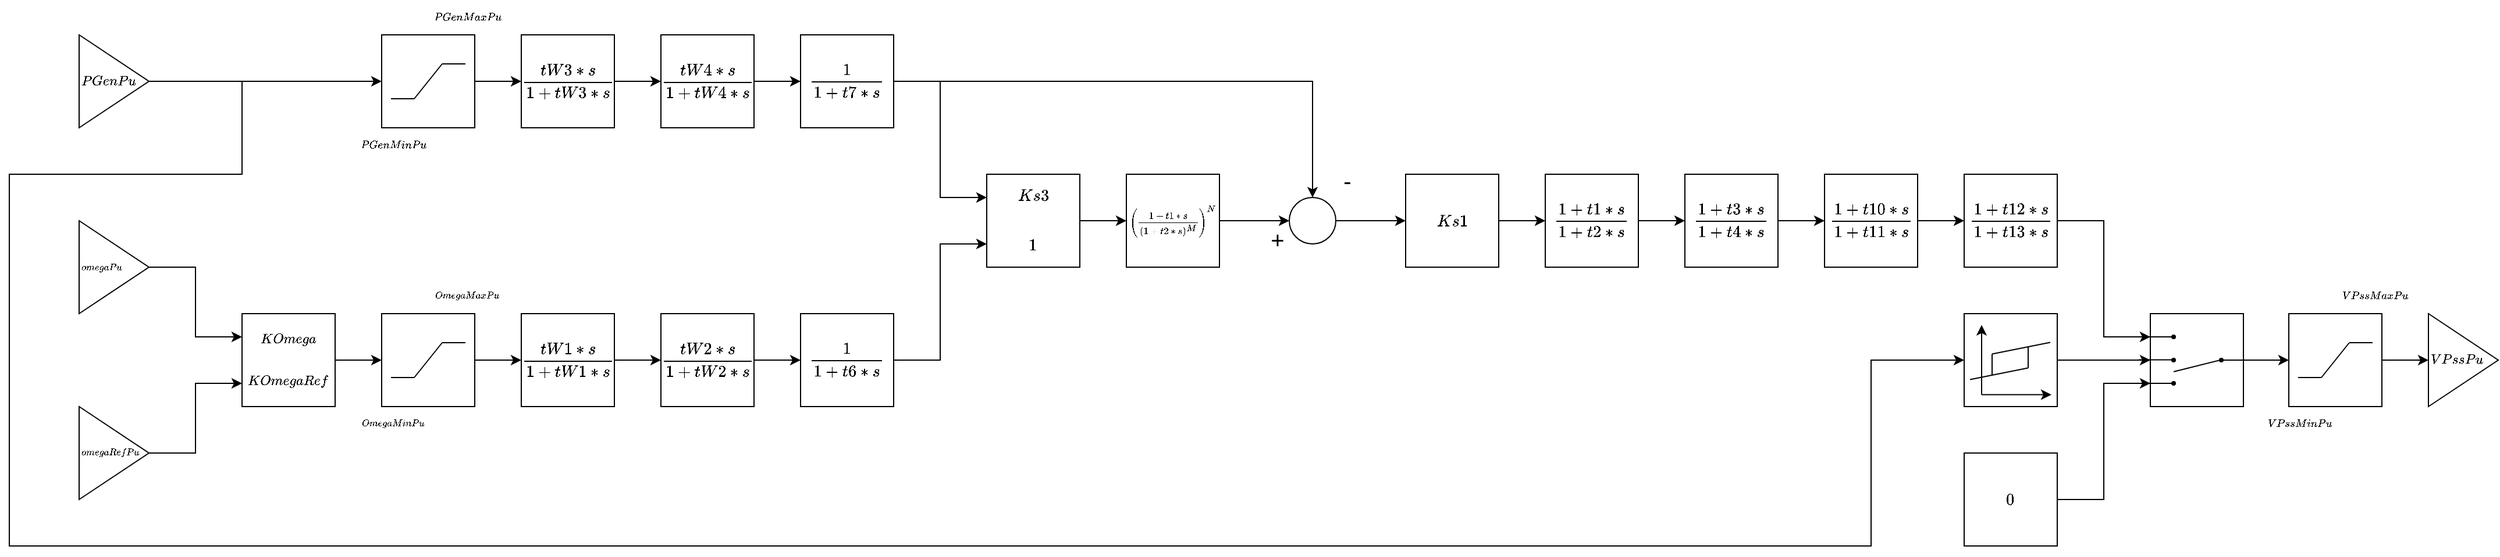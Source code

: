 <mxfile version="24.1.0" type="device">
  <diagram name="Page-1" id="-cMVqA2Gkwa5aGeDibPs">
    <mxGraphModel dx="1775" dy="843" grid="1" gridSize="10" guides="1" tooltips="1" connect="1" arrows="1" fold="1" page="0" pageScale="1" pageWidth="413" pageHeight="291" math="1" shadow="0">
      <root>
        <mxCell id="0" />
        <mxCell id="1" parent="0" />
        <mxCell id="GCO7xrDp6TmdYOZJOnFd-2" value="&lt;font style=&quot;font-size: 10px;&quot;&gt;$$PGenPu$$&lt;/font&gt;" style="triangle;whiteSpace=wrap;html=1;align=left;" parent="1" vertex="1">
          <mxGeometry x="-140" y="40" width="60" height="80" as="geometry" />
        </mxCell>
        <mxCell id="GCO7xrDp6TmdYOZJOnFd-12" value="&lt;font style=&quot;font-size: 7px;&quot;&gt;$$\left(\frac{1+t1*s}{(1+t2*s)^M}\right)^N$$&lt;/font&gt;" style="whiteSpace=wrap;html=1;aspect=fixed;" parent="1" vertex="1">
          <mxGeometry x="760" y="160" width="80" height="80" as="geometry" />
        </mxCell>
        <mxCell id="KOxhOBrrnecnhVOKgOav-19" value="" style="edgeStyle=orthogonalEdgeStyle;rounded=0;orthogonalLoop=1;jettySize=auto;html=1;" edge="1" parent="1" source="GCO7xrDp6TmdYOZJOnFd-119" target="5vP0ZJHYgd1w3xuM4kYP-17">
          <mxGeometry relative="1" as="geometry" />
        </mxCell>
        <mxCell id="GCO7xrDp6TmdYOZJOnFd-119" value="$$\frac{tW3*s}{1+tW3*s}$$" style="whiteSpace=wrap;html=1;aspect=fixed;" parent="1" vertex="1">
          <mxGeometry x="240" y="40" width="80" height="80" as="geometry" />
        </mxCell>
        <mxCell id="GCO7xrDp6TmdYOZJOnFd-126" value="$$\frac{1}{1+t6*s}$$" style="rounded=0;whiteSpace=wrap;html=1;" parent="1" vertex="1">
          <mxGeometry x="480" y="280" width="80" height="80" as="geometry" />
        </mxCell>
        <mxCell id="KOxhOBrrnecnhVOKgOav-29" value="" style="edgeStyle=orthogonalEdgeStyle;rounded=0;orthogonalLoop=1;jettySize=auto;html=1;" edge="1" parent="1" source="pcb0Rrb9AqgbB0oOaPCg-3" target="E1HJxTZ1KoTLzzK9DHDM-2">
          <mxGeometry relative="1" as="geometry" />
        </mxCell>
        <mxCell id="pcb0Rrb9AqgbB0oOaPCg-3" value="$$\frac{1+t1*s}{1+t2*s}$$" style="whiteSpace=wrap;html=1;aspect=fixed;" parent="1" vertex="1">
          <mxGeometry x="1120" y="160" width="80" height="80" as="geometry" />
        </mxCell>
        <mxCell id="KOxhOBrrnecnhVOKgOav-28" value="" style="edgeStyle=orthogonalEdgeStyle;rounded=0;orthogonalLoop=1;jettySize=auto;html=1;" edge="1" parent="1" source="pcb0Rrb9AqgbB0oOaPCg-9" target="pcb0Rrb9AqgbB0oOaPCg-3">
          <mxGeometry relative="1" as="geometry" />
        </mxCell>
        <mxCell id="pcb0Rrb9AqgbB0oOaPCg-9" value="$$Ks1$$" style="rounded=0;whiteSpace=wrap;html=1;" parent="1" vertex="1">
          <mxGeometry x="1000" y="160" width="80" height="80" as="geometry" />
        </mxCell>
        <mxCell id="pcb0Rrb9AqgbB0oOaPCg-23" value="&lt;font style=&quot;font-size: 10px;&quot;&gt;$$VPssPu$$&lt;/font&gt;" style="triangle;whiteSpace=wrap;html=1;align=left;" parent="1" vertex="1">
          <mxGeometry x="1879" y="280" width="60" height="80" as="geometry" />
        </mxCell>
        <mxCell id="KOxhOBrrnecnhVOKgOav-30" value="" style="edgeStyle=orthogonalEdgeStyle;rounded=0;orthogonalLoop=1;jettySize=auto;html=1;" edge="1" parent="1" source="E1HJxTZ1KoTLzzK9DHDM-2" target="5vP0ZJHYgd1w3xuM4kYP-27">
          <mxGeometry relative="1" as="geometry" />
        </mxCell>
        <mxCell id="E1HJxTZ1KoTLzzK9DHDM-2" value="$$\frac{1+t3*s}{1+t4*s}$$" style="whiteSpace=wrap;html=1;aspect=fixed;" parent="1" vertex="1">
          <mxGeometry x="1240" y="160" width="80" height="80" as="geometry" />
        </mxCell>
        <mxCell id="E1HJxTZ1KoTLzzK9DHDM-9" value="" style="edgeStyle=orthogonalEdgeStyle;rounded=0;orthogonalLoop=1;jettySize=auto;html=1;" parent="1" source="E1HJxTZ1KoTLzzK9DHDM-3" target="pcb0Rrb9AqgbB0oOaPCg-23" edge="1">
          <mxGeometry relative="1" as="geometry" />
        </mxCell>
        <mxCell id="E1HJxTZ1KoTLzzK9DHDM-3" value="" style="whiteSpace=wrap;html=1;aspect=fixed;" parent="1" vertex="1">
          <mxGeometry x="1759" y="280" width="80" height="80" as="geometry" />
        </mxCell>
        <mxCell id="E1HJxTZ1KoTLzzK9DHDM-4" value="" style="endArrow=none;html=1;" parent="1" edge="1">
          <mxGeometry width="50" height="50" relative="1" as="geometry">
            <mxPoint x="1787" y="335" as="sourcePoint" />
            <mxPoint x="1811" y="305" as="targetPoint" />
          </mxGeometry>
        </mxCell>
        <mxCell id="E1HJxTZ1KoTLzzK9DHDM-5" value="" style="endArrow=none;html=1;" parent="1" edge="1">
          <mxGeometry width="50" height="50" relative="1" as="geometry">
            <mxPoint x="1811" y="305" as="sourcePoint" />
            <mxPoint x="1831" y="305" as="targetPoint" />
          </mxGeometry>
        </mxCell>
        <mxCell id="E1HJxTZ1KoTLzzK9DHDM-6" value="&lt;font style=&quot;font-size: 8px;&quot;&gt;$$VPssMaxPu$$&lt;/font&gt;" style="text;html=1;strokeColor=none;fillColor=none;align=center;verticalAlign=middle;whiteSpace=wrap;rounded=0;fontSize=15;" parent="1" vertex="1">
          <mxGeometry x="1803" y="250" width="60" height="30" as="geometry" />
        </mxCell>
        <mxCell id="E1HJxTZ1KoTLzzK9DHDM-7" value="" style="endArrow=none;html=1;" parent="1" edge="1">
          <mxGeometry width="50" height="50" relative="1" as="geometry">
            <mxPoint x="1787" y="335" as="sourcePoint" />
            <mxPoint x="1767" y="335" as="targetPoint" />
          </mxGeometry>
        </mxCell>
        <mxCell id="E1HJxTZ1KoTLzzK9DHDM-8" value="&lt;font style=&quot;font-size: 8px;&quot;&gt;$$VPssMinPu$$&lt;/font&gt;" style="text;html=1;strokeColor=none;fillColor=none;align=center;verticalAlign=middle;whiteSpace=wrap;rounded=0;fontSize=15;" parent="1" vertex="1">
          <mxGeometry x="1739" y="360" width="60" height="30" as="geometry" />
        </mxCell>
        <mxCell id="5vP0ZJHYgd1w3xuM4kYP-1" value="&lt;font style=&quot;font-size: 7px;&quot;&gt;$$omegaPu$$&lt;/font&gt;" style="triangle;whiteSpace=wrap;html=1;align=left;" parent="1" vertex="1">
          <mxGeometry x="-140" y="200" width="60" height="80" as="geometry" />
        </mxCell>
        <mxCell id="5vP0ZJHYgd1w3xuM4kYP-2" value="&lt;font style=&quot;font-size: 7px;&quot;&gt;$$omegaRefPu$$&lt;/font&gt;" style="triangle;whiteSpace=wrap;html=1;align=left;" parent="1" vertex="1">
          <mxGeometry x="-140" y="360" width="60" height="80" as="geometry" />
        </mxCell>
        <mxCell id="KOxhOBrrnecnhVOKgOav-14" value="" style="edgeStyle=orthogonalEdgeStyle;rounded=0;orthogonalLoop=1;jettySize=auto;html=1;" edge="1" parent="1" source="5vP0ZJHYgd1w3xuM4kYP-3" target="5vP0ZJHYgd1w3xuM4kYP-11">
          <mxGeometry relative="1" as="geometry" />
        </mxCell>
        <mxCell id="5vP0ZJHYgd1w3xuM4kYP-3" value="&lt;table style=&quot;font-size: 10px;&quot;&gt;&lt;tbody&gt;&lt;tr&gt;&lt;td&gt;&lt;font style=&quot;font-size: 10px;&quot;&gt;$$KOmega$$&lt;/font&gt;&lt;/td&gt;&lt;/tr&gt;&lt;tr&gt;&lt;td&gt;&lt;font style=&quot;font-size: 10px;&quot;&gt;$$KOmegaRef$$&lt;/font&gt;&lt;/td&gt;&lt;/tr&gt;&lt;/tbody&gt;&lt;/table&gt;" style="whiteSpace=wrap;html=1;aspect=fixed;" parent="1" vertex="1">
          <mxGeometry y="280" width="80" height="80" as="geometry" />
        </mxCell>
        <mxCell id="KOxhOBrrnecnhVOKgOav-18" value="" style="edgeStyle=orthogonalEdgeStyle;rounded=0;orthogonalLoop=1;jettySize=auto;html=1;" edge="1" parent="1" source="5vP0ZJHYgd1w3xuM4kYP-5" target="GCO7xrDp6TmdYOZJOnFd-119">
          <mxGeometry relative="1" as="geometry" />
        </mxCell>
        <mxCell id="5vP0ZJHYgd1w3xuM4kYP-5" value="" style="whiteSpace=wrap;html=1;aspect=fixed;" parent="1" vertex="1">
          <mxGeometry x="120" y="40" width="80" height="80" as="geometry" />
        </mxCell>
        <mxCell id="5vP0ZJHYgd1w3xuM4kYP-6" value="" style="endArrow=none;html=1;" parent="1" edge="1">
          <mxGeometry width="50" height="50" relative="1" as="geometry">
            <mxPoint x="148" y="95" as="sourcePoint" />
            <mxPoint x="172" y="65" as="targetPoint" />
          </mxGeometry>
        </mxCell>
        <mxCell id="5vP0ZJHYgd1w3xuM4kYP-7" value="" style="endArrow=none;html=1;" parent="1" edge="1">
          <mxGeometry width="50" height="50" relative="1" as="geometry">
            <mxPoint x="172" y="65" as="sourcePoint" />
            <mxPoint x="192" y="65" as="targetPoint" />
          </mxGeometry>
        </mxCell>
        <mxCell id="5vP0ZJHYgd1w3xuM4kYP-8" value="&lt;font style=&quot;font-size: 8px;&quot;&gt;$$PGenMaxPu$$&lt;/font&gt;" style="text;html=1;strokeColor=none;fillColor=none;align=center;verticalAlign=middle;whiteSpace=wrap;rounded=0;fontSize=15;" parent="1" vertex="1">
          <mxGeometry x="164" y="10" width="60" height="30" as="geometry" />
        </mxCell>
        <mxCell id="5vP0ZJHYgd1w3xuM4kYP-9" value="" style="endArrow=none;html=1;" parent="1" edge="1">
          <mxGeometry width="50" height="50" relative="1" as="geometry">
            <mxPoint x="148" y="95" as="sourcePoint" />
            <mxPoint x="128" y="95" as="targetPoint" />
          </mxGeometry>
        </mxCell>
        <mxCell id="5vP0ZJHYgd1w3xuM4kYP-10" value="&lt;font style=&quot;font-size: 8px;&quot;&gt;$$PGenMinPu$$&lt;/font&gt;" style="text;html=1;strokeColor=none;fillColor=none;align=center;verticalAlign=middle;whiteSpace=wrap;rounded=0;fontSize=15;" parent="1" vertex="1">
          <mxGeometry x="100" y="120" width="60" height="30" as="geometry" />
        </mxCell>
        <mxCell id="KOxhOBrrnecnhVOKgOav-15" value="" style="edgeStyle=orthogonalEdgeStyle;rounded=0;orthogonalLoop=1;jettySize=auto;html=1;" edge="1" parent="1" source="5vP0ZJHYgd1w3xuM4kYP-11" target="5vP0ZJHYgd1w3xuM4kYP-21">
          <mxGeometry relative="1" as="geometry" />
        </mxCell>
        <mxCell id="5vP0ZJHYgd1w3xuM4kYP-11" value="" style="whiteSpace=wrap;html=1;aspect=fixed;" parent="1" vertex="1">
          <mxGeometry x="120" y="280" width="80" height="80" as="geometry" />
        </mxCell>
        <mxCell id="5vP0ZJHYgd1w3xuM4kYP-12" value="" style="endArrow=none;html=1;" parent="1" edge="1">
          <mxGeometry width="50" height="50" relative="1" as="geometry">
            <mxPoint x="148" y="335" as="sourcePoint" />
            <mxPoint x="172" y="305" as="targetPoint" />
          </mxGeometry>
        </mxCell>
        <mxCell id="5vP0ZJHYgd1w3xuM4kYP-13" value="" style="endArrow=none;html=1;" parent="1" edge="1">
          <mxGeometry width="50" height="50" relative="1" as="geometry">
            <mxPoint x="172" y="305" as="sourcePoint" />
            <mxPoint x="192" y="305" as="targetPoint" />
          </mxGeometry>
        </mxCell>
        <mxCell id="5vP0ZJHYgd1w3xuM4kYP-14" value="&lt;font style=&quot;font-size: 7px;&quot;&gt;$$OmegaMaxPu$$&lt;/font&gt;" style="text;html=1;strokeColor=none;fillColor=none;align=center;verticalAlign=middle;whiteSpace=wrap;rounded=0;fontSize=15;" parent="1" vertex="1">
          <mxGeometry x="164" y="250" width="60" height="30" as="geometry" />
        </mxCell>
        <mxCell id="5vP0ZJHYgd1w3xuM4kYP-15" value="" style="endArrow=none;html=1;" parent="1" edge="1">
          <mxGeometry width="50" height="50" relative="1" as="geometry">
            <mxPoint x="148" y="335" as="sourcePoint" />
            <mxPoint x="128" y="335" as="targetPoint" />
          </mxGeometry>
        </mxCell>
        <mxCell id="5vP0ZJHYgd1w3xuM4kYP-16" value="&lt;font style=&quot;font-size: 7px;&quot;&gt;$$OmegaMinPu$$&lt;/font&gt;" style="text;html=1;strokeColor=none;fillColor=none;align=center;verticalAlign=middle;whiteSpace=wrap;rounded=0;fontSize=15;" parent="1" vertex="1">
          <mxGeometry x="100" y="360" width="60" height="30" as="geometry" />
        </mxCell>
        <mxCell id="KOxhOBrrnecnhVOKgOav-20" value="" style="edgeStyle=orthogonalEdgeStyle;rounded=0;orthogonalLoop=1;jettySize=auto;html=1;" edge="1" parent="1" source="5vP0ZJHYgd1w3xuM4kYP-17" target="5vP0ZJHYgd1w3xuM4kYP-19">
          <mxGeometry relative="1" as="geometry" />
        </mxCell>
        <mxCell id="5vP0ZJHYgd1w3xuM4kYP-17" value="$$\frac{tW4*s}{1+tW4*s}$$" style="whiteSpace=wrap;html=1;aspect=fixed;" parent="1" vertex="1">
          <mxGeometry x="360" y="40" width="80" height="80" as="geometry" />
        </mxCell>
        <mxCell id="5vP0ZJHYgd1w3xuM4kYP-19" value="$$\frac{1}{1+t7*s}$$" style="rounded=0;whiteSpace=wrap;html=1;" parent="1" vertex="1">
          <mxGeometry x="480" y="40" width="80" height="80" as="geometry" />
        </mxCell>
        <mxCell id="KOxhOBrrnecnhVOKgOav-16" value="" style="edgeStyle=orthogonalEdgeStyle;rounded=0;orthogonalLoop=1;jettySize=auto;html=1;" edge="1" parent="1" source="5vP0ZJHYgd1w3xuM4kYP-21" target="5vP0ZJHYgd1w3xuM4kYP-22">
          <mxGeometry relative="1" as="geometry" />
        </mxCell>
        <mxCell id="5vP0ZJHYgd1w3xuM4kYP-21" value="$$\frac{tW1*s}{1+tW1*s}$$" style="whiteSpace=wrap;html=1;aspect=fixed;" parent="1" vertex="1">
          <mxGeometry x="240" y="280" width="80" height="80" as="geometry" />
        </mxCell>
        <mxCell id="KOxhOBrrnecnhVOKgOav-17" value="" style="edgeStyle=orthogonalEdgeStyle;rounded=0;orthogonalLoop=1;jettySize=auto;html=1;" edge="1" parent="1" source="5vP0ZJHYgd1w3xuM4kYP-22" target="GCO7xrDp6TmdYOZJOnFd-126">
          <mxGeometry relative="1" as="geometry" />
        </mxCell>
        <mxCell id="5vP0ZJHYgd1w3xuM4kYP-22" value="$$\frac{tW2*s}{1+tW2*s}$$" style="whiteSpace=wrap;html=1;aspect=fixed;" parent="1" vertex="1">
          <mxGeometry x="360" y="280" width="80" height="80" as="geometry" />
        </mxCell>
        <mxCell id="KOxhOBrrnecnhVOKgOav-24" value="" style="edgeStyle=orthogonalEdgeStyle;rounded=0;orthogonalLoop=1;jettySize=auto;html=1;" edge="1" parent="1" source="5vP0ZJHYgd1w3xuM4kYP-23" target="GCO7xrDp6TmdYOZJOnFd-12">
          <mxGeometry relative="1" as="geometry" />
        </mxCell>
        <mxCell id="5vP0ZJHYgd1w3xuM4kYP-23" value="&lt;table&gt;&lt;tbody&gt;&lt;tr&gt;&lt;td&gt;$$Ks3$$&lt;/td&gt;&lt;/tr&gt;&lt;tr&gt;&lt;td&gt;$$1$$&lt;/td&gt;&lt;/tr&gt;&lt;/tbody&gt;&lt;/table&gt;" style="whiteSpace=wrap;html=1;aspect=fixed;" parent="1" vertex="1">
          <mxGeometry x="640" y="160" width="80" height="80" as="geometry" />
        </mxCell>
        <mxCell id="KOxhOBrrnecnhVOKgOav-26" value="" style="edgeStyle=orthogonalEdgeStyle;rounded=0;orthogonalLoop=1;jettySize=auto;html=1;" edge="1" parent="1" source="5vP0ZJHYgd1w3xuM4kYP-24" target="pcb0Rrb9AqgbB0oOaPCg-9">
          <mxGeometry relative="1" as="geometry" />
        </mxCell>
        <mxCell id="5vP0ZJHYgd1w3xuM4kYP-24" value="" style="ellipse;whiteSpace=wrap;html=1;aspect=fixed;" parent="1" vertex="1">
          <mxGeometry x="900" y="180" width="40" height="40" as="geometry" />
        </mxCell>
        <mxCell id="5vP0ZJHYgd1w3xuM4kYP-25" value="+" style="text;html=1;strokeColor=none;fillColor=none;align=center;verticalAlign=middle;whiteSpace=wrap;rounded=0;fontSize=20;" parent="1" vertex="1">
          <mxGeometry x="860" y="200" width="60" height="31" as="geometry" />
        </mxCell>
        <mxCell id="5vP0ZJHYgd1w3xuM4kYP-26" value="-" style="text;html=1;strokeColor=none;fillColor=none;align=center;verticalAlign=middle;whiteSpace=wrap;rounded=0;fontSize=20;" parent="1" vertex="1">
          <mxGeometry x="920" y="150" width="60" height="30" as="geometry" />
        </mxCell>
        <mxCell id="KOxhOBrrnecnhVOKgOav-31" value="" style="edgeStyle=orthogonalEdgeStyle;rounded=0;orthogonalLoop=1;jettySize=auto;html=1;" edge="1" parent="1" source="5vP0ZJHYgd1w3xuM4kYP-27" target="5vP0ZJHYgd1w3xuM4kYP-28">
          <mxGeometry relative="1" as="geometry" />
        </mxCell>
        <mxCell id="5vP0ZJHYgd1w3xuM4kYP-27" value="$$\frac{1+t10*s}{1+t11*s}$$" style="whiteSpace=wrap;html=1;aspect=fixed;" parent="1" vertex="1">
          <mxGeometry x="1360" y="160" width="80" height="80" as="geometry" />
        </mxCell>
        <mxCell id="5vP0ZJHYgd1w3xuM4kYP-28" value="$$\frac{1+t12*s}{1+t13*s}$$" style="whiteSpace=wrap;html=1;aspect=fixed;" parent="1" vertex="1">
          <mxGeometry x="1480" y="160" width="80" height="80" as="geometry" />
        </mxCell>
        <mxCell id="KOxhOBrrnecnhVOKgOav-1" value="" style="whiteSpace=wrap;html=1;aspect=fixed;" vertex="1" parent="1">
          <mxGeometry x="1640" y="280" width="80" height="80" as="geometry" />
        </mxCell>
        <mxCell id="KOxhOBrrnecnhVOKgOav-2" value="" style="endArrow=none;html=1;startArrow=none;" edge="1" parent="1" source="KOxhOBrrnecnhVOKgOav-10">
          <mxGeometry width="50" height="50" relative="1" as="geometry">
            <mxPoint x="1700" y="320" as="sourcePoint" />
            <mxPoint x="1720" y="320" as="targetPoint" />
          </mxGeometry>
        </mxCell>
        <mxCell id="KOxhOBrrnecnhVOKgOav-3" value="" style="endArrow=none;html=1;" edge="1" parent="1">
          <mxGeometry width="50" height="50" relative="1" as="geometry">
            <mxPoint x="1631" y="300" as="sourcePoint" />
            <mxPoint x="1661" y="300" as="targetPoint" />
          </mxGeometry>
        </mxCell>
        <mxCell id="KOxhOBrrnecnhVOKgOav-4" value="" style="endArrow=none;html=1;" edge="1" parent="1">
          <mxGeometry width="50" height="50" relative="1" as="geometry">
            <mxPoint x="1630" y="319.8" as="sourcePoint" />
            <mxPoint x="1660" y="319.8" as="targetPoint" />
          </mxGeometry>
        </mxCell>
        <mxCell id="KOxhOBrrnecnhVOKgOav-5" value="" style="endArrow=none;html=1;" edge="1" parent="1">
          <mxGeometry width="50" height="50" relative="1" as="geometry">
            <mxPoint x="1630" y="340.0" as="sourcePoint" />
            <mxPoint x="1660" y="340.0" as="targetPoint" />
          </mxGeometry>
        </mxCell>
        <mxCell id="KOxhOBrrnecnhVOKgOav-6" value="" style="shape=waypoint;sketch=0;fillStyle=solid;size=4;pointerEvents=1;points=[];fillColor=none;resizable=0;rotatable=0;perimeter=centerPerimeter;snapToPoint=1;" vertex="1" parent="1">
          <mxGeometry x="1650" y="290" width="20" height="20" as="geometry" />
        </mxCell>
        <mxCell id="KOxhOBrrnecnhVOKgOav-7" value="" style="shape=waypoint;sketch=0;fillStyle=solid;size=4;pointerEvents=1;points=[];fillColor=none;resizable=0;rotatable=0;perimeter=centerPerimeter;snapToPoint=1;" vertex="1" parent="1">
          <mxGeometry x="1650" y="310" width="20" height="20" as="geometry" />
        </mxCell>
        <mxCell id="KOxhOBrrnecnhVOKgOav-8" value="" style="shape=waypoint;sketch=0;fillStyle=solid;size=4;pointerEvents=1;points=[];fillColor=none;resizable=0;rotatable=0;perimeter=centerPerimeter;snapToPoint=1;" vertex="1" parent="1">
          <mxGeometry x="1650" y="330" width="20" height="20" as="geometry" />
        </mxCell>
        <mxCell id="KOxhOBrrnecnhVOKgOav-9" value="" style="endArrow=none;html=1;" edge="1" parent="1" target="KOxhOBrrnecnhVOKgOav-10">
          <mxGeometry width="50" height="50" relative="1" as="geometry">
            <mxPoint x="1700" y="320" as="sourcePoint" />
            <mxPoint x="1720" y="320" as="targetPoint" />
          </mxGeometry>
        </mxCell>
        <mxCell id="KOxhOBrrnecnhVOKgOav-10" value="" style="shape=waypoint;sketch=0;fillStyle=solid;size=4;pointerEvents=1;points=[];fillColor=none;resizable=0;rotatable=0;perimeter=centerPerimeter;snapToPoint=1;" vertex="1" parent="1">
          <mxGeometry x="1691" y="310" width="20" height="20" as="geometry" />
        </mxCell>
        <mxCell id="KOxhOBrrnecnhVOKgOav-11" value="" style="endArrow=none;html=1;" edge="1" parent="1">
          <mxGeometry width="50" height="50" relative="1" as="geometry">
            <mxPoint x="1660" y="330" as="sourcePoint" />
            <mxPoint x="1700" y="320" as="targetPoint" />
          </mxGeometry>
        </mxCell>
        <mxCell id="KOxhOBrrnecnhVOKgOav-12" value="" style="endArrow=classic;html=1;rounded=0;exitX=1;exitY=0.5;exitDx=0;exitDy=0;entryX=0;entryY=0.25;entryDx=0;entryDy=0;" edge="1" parent="1" source="5vP0ZJHYgd1w3xuM4kYP-1" target="5vP0ZJHYgd1w3xuM4kYP-3">
          <mxGeometry width="50" height="50" relative="1" as="geometry">
            <mxPoint x="130" y="220" as="sourcePoint" />
            <mxPoint x="180" y="170" as="targetPoint" />
            <Array as="points">
              <mxPoint x="-40" y="240" />
              <mxPoint x="-40" y="300" />
            </Array>
          </mxGeometry>
        </mxCell>
        <mxCell id="KOxhOBrrnecnhVOKgOav-13" value="" style="endArrow=classic;html=1;rounded=0;exitX=1;exitY=0.5;exitDx=0;exitDy=0;entryX=0;entryY=0.75;entryDx=0;entryDy=0;" edge="1" parent="1" source="5vP0ZJHYgd1w3xuM4kYP-2" target="5vP0ZJHYgd1w3xuM4kYP-3">
          <mxGeometry width="50" height="50" relative="1" as="geometry">
            <mxPoint x="-70" y="400" as="sourcePoint" />
            <mxPoint x="-20" y="350" as="targetPoint" />
            <Array as="points">
              <mxPoint x="-40" y="400" />
              <mxPoint x="-40" y="340" />
            </Array>
          </mxGeometry>
        </mxCell>
        <mxCell id="KOxhOBrrnecnhVOKgOav-21" value="" style="endArrow=classic;html=1;rounded=0;exitX=1;exitY=0.5;exitDx=0;exitDy=0;entryX=0;entryY=0.5;entryDx=0;entryDy=0;" edge="1" parent="1" source="GCO7xrDp6TmdYOZJOnFd-2" target="5vP0ZJHYgd1w3xuM4kYP-5">
          <mxGeometry width="50" height="50" relative="1" as="geometry">
            <mxPoint x="130" y="220" as="sourcePoint" />
            <mxPoint x="180" y="170" as="targetPoint" />
          </mxGeometry>
        </mxCell>
        <mxCell id="KOxhOBrrnecnhVOKgOav-22" value="" style="endArrow=classic;html=1;rounded=0;exitX=1;exitY=0.5;exitDx=0;exitDy=0;entryX=0;entryY=0.25;entryDx=0;entryDy=0;" edge="1" parent="1" source="5vP0ZJHYgd1w3xuM4kYP-19" target="5vP0ZJHYgd1w3xuM4kYP-23">
          <mxGeometry width="50" height="50" relative="1" as="geometry">
            <mxPoint x="130" y="220" as="sourcePoint" />
            <mxPoint x="180" y="170" as="targetPoint" />
            <Array as="points">
              <mxPoint x="600" y="80" />
              <mxPoint x="600" y="180" />
            </Array>
          </mxGeometry>
        </mxCell>
        <mxCell id="KOxhOBrrnecnhVOKgOav-23" value="" style="endArrow=classic;html=1;rounded=0;exitX=1;exitY=0.5;exitDx=0;exitDy=0;entryX=0;entryY=0.75;entryDx=0;entryDy=0;" edge="1" parent="1" source="GCO7xrDp6TmdYOZJOnFd-126" target="5vP0ZJHYgd1w3xuM4kYP-23">
          <mxGeometry width="50" height="50" relative="1" as="geometry">
            <mxPoint x="580" y="322" as="sourcePoint" />
            <mxPoint x="630" y="272" as="targetPoint" />
            <Array as="points">
              <mxPoint x="600" y="320" />
              <mxPoint x="600" y="220" />
            </Array>
          </mxGeometry>
        </mxCell>
        <mxCell id="KOxhOBrrnecnhVOKgOav-25" value="" style="endArrow=classic;html=1;rounded=0;exitX=1;exitY=0.5;exitDx=0;exitDy=0;entryX=0;entryY=0.5;entryDx=0;entryDy=0;" edge="1" parent="1" source="GCO7xrDp6TmdYOZJOnFd-12" target="5vP0ZJHYgd1w3xuM4kYP-24">
          <mxGeometry width="50" height="50" relative="1" as="geometry">
            <mxPoint x="790" y="220" as="sourcePoint" />
            <mxPoint x="840" y="170" as="targetPoint" />
          </mxGeometry>
        </mxCell>
        <mxCell id="KOxhOBrrnecnhVOKgOav-27" value="" style="endArrow=classic;html=1;rounded=0;exitX=1;exitY=0.5;exitDx=0;exitDy=0;entryX=0.5;entryY=0;entryDx=0;entryDy=0;" edge="1" parent="1" source="5vP0ZJHYgd1w3xuM4kYP-19" target="5vP0ZJHYgd1w3xuM4kYP-24">
          <mxGeometry width="50" height="50" relative="1" as="geometry">
            <mxPoint x="640" y="80" as="sourcePoint" />
            <mxPoint x="690" y="30" as="targetPoint" />
            <Array as="points">
              <mxPoint x="920" y="80" />
            </Array>
          </mxGeometry>
        </mxCell>
        <mxCell id="KOxhOBrrnecnhVOKgOav-32" value="" style="endArrow=classic;html=1;rounded=0;exitX=1;exitY=0.5;exitDx=0;exitDy=0;entryX=0;entryY=0.25;entryDx=0;entryDy=0;" edge="1" parent="1" source="5vP0ZJHYgd1w3xuM4kYP-28" target="KOxhOBrrnecnhVOKgOav-1">
          <mxGeometry width="50" height="50" relative="1" as="geometry">
            <mxPoint x="1570" y="200" as="sourcePoint" />
            <mxPoint x="1640" y="270" as="targetPoint" />
            <Array as="points">
              <mxPoint x="1600" y="200" />
              <mxPoint x="1600" y="300" />
            </Array>
          </mxGeometry>
        </mxCell>
        <mxCell id="KOxhOBrrnecnhVOKgOav-34" value="" style="endArrow=classic;html=1;rounded=0;exitX=1;exitY=0.5;exitDx=0;exitDy=0;entryX=0;entryY=0.5;entryDx=0;entryDy=0;" edge="1" parent="1" source="KOxhOBrrnecnhVOKgOav-1" target="E1HJxTZ1KoTLzzK9DHDM-3">
          <mxGeometry width="50" height="50" relative="1" as="geometry">
            <mxPoint x="1720" y="271" as="sourcePoint" />
            <mxPoint x="1770" y="221" as="targetPoint" />
          </mxGeometry>
        </mxCell>
        <mxCell id="KOxhOBrrnecnhVOKgOav-35" value="$$0$$" style="rounded=0;whiteSpace=wrap;html=1;" vertex="1" parent="1">
          <mxGeometry x="1480" y="400" width="80" height="80" as="geometry" />
        </mxCell>
        <mxCell id="KOxhOBrrnecnhVOKgOav-36" value="" style="endArrow=classic;html=1;rounded=0;exitX=1;exitY=0.5;exitDx=0;exitDy=0;entryX=0;entryY=0.75;entryDx=0;entryDy=0;" edge="1" parent="1" source="KOxhOBrrnecnhVOKgOav-35" target="KOxhOBrrnecnhVOKgOav-1">
          <mxGeometry width="50" height="50" relative="1" as="geometry">
            <mxPoint x="1580" y="360" as="sourcePoint" />
            <mxPoint x="1630" y="310" as="targetPoint" />
            <Array as="points">
              <mxPoint x="1600" y="440" />
              <mxPoint x="1600" y="340" />
            </Array>
          </mxGeometry>
        </mxCell>
        <mxCell id="KOxhOBrrnecnhVOKgOav-44" value="" style="whiteSpace=wrap;html=1;aspect=fixed;" vertex="1" parent="1">
          <mxGeometry x="1480" y="280" width="80" height="80" as="geometry" />
        </mxCell>
        <mxCell id="KOxhOBrrnecnhVOKgOav-45" value="" style="endArrow=classic;html=1;" edge="1" parent="1">
          <mxGeometry width="50" height="50" relative="1" as="geometry">
            <mxPoint x="1495" y="349.76" as="sourcePoint" />
            <mxPoint x="1495" y="289.76" as="targetPoint" />
          </mxGeometry>
        </mxCell>
        <mxCell id="KOxhOBrrnecnhVOKgOav-46" value="" style="endArrow=classic;html=1;" edge="1" parent="1">
          <mxGeometry width="50" height="50" relative="1" as="geometry">
            <mxPoint x="1495" y="349.76" as="sourcePoint" />
            <mxPoint x="1555" y="349.76" as="targetPoint" />
          </mxGeometry>
        </mxCell>
        <mxCell id="KOxhOBrrnecnhVOKgOav-47" value="" style="endArrow=none;html=1;" edge="1" parent="1">
          <mxGeometry width="50" height="50" relative="1" as="geometry">
            <mxPoint x="1485" y="336.76" as="sourcePoint" />
            <mxPoint x="1535" y="326.76" as="targetPoint" />
          </mxGeometry>
        </mxCell>
        <mxCell id="KOxhOBrrnecnhVOKgOav-48" value="" style="endArrow=none;html=1;" edge="1" parent="1">
          <mxGeometry width="50" height="50" relative="1" as="geometry">
            <mxPoint x="1504" y="314.76" as="sourcePoint" />
            <mxPoint x="1554" y="304.76" as="targetPoint" />
          </mxGeometry>
        </mxCell>
        <mxCell id="KOxhOBrrnecnhVOKgOav-49" value="" style="endArrow=none;html=1;jumpSize=4;" edge="1" parent="1">
          <mxGeometry width="50" height="50" relative="1" as="geometry">
            <mxPoint x="1535" y="308.76" as="sourcePoint" />
            <mxPoint x="1535" y="326.76" as="targetPoint" />
          </mxGeometry>
        </mxCell>
        <mxCell id="KOxhOBrrnecnhVOKgOav-50" value="" style="endArrow=none;html=1;jumpSize=4;" edge="1" parent="1">
          <mxGeometry width="50" height="50" relative="1" as="geometry">
            <mxPoint x="1504" y="314.76" as="sourcePoint" />
            <mxPoint x="1504" y="332.76" as="targetPoint" />
          </mxGeometry>
        </mxCell>
        <mxCell id="KOxhOBrrnecnhVOKgOav-52" value="" style="endArrow=classic;html=1;rounded=0;exitX=1;exitY=0.5;exitDx=0;exitDy=0;entryX=0;entryY=0.5;entryDx=0;entryDy=0;" edge="1" parent="1" source="KOxhOBrrnecnhVOKgOav-44" target="KOxhOBrrnecnhVOKgOav-1">
          <mxGeometry width="50" height="50" relative="1" as="geometry">
            <mxPoint x="1530" y="290" as="sourcePoint" />
            <mxPoint x="1580" y="240" as="targetPoint" />
          </mxGeometry>
        </mxCell>
        <mxCell id="KOxhOBrrnecnhVOKgOav-53" value="" style="endArrow=classic;html=1;rounded=0;exitX=1;exitY=0.5;exitDx=0;exitDy=0;entryX=0;entryY=0.5;entryDx=0;entryDy=0;" edge="1" parent="1" source="GCO7xrDp6TmdYOZJOnFd-2" target="KOxhOBrrnecnhVOKgOav-44">
          <mxGeometry width="50" height="50" relative="1" as="geometry">
            <mxPoint x="730" y="290" as="sourcePoint" />
            <mxPoint x="720" y="480" as="targetPoint" />
            <Array as="points">
              <mxPoint y="80" />
              <mxPoint y="160" />
              <mxPoint x="-200" y="160" />
              <mxPoint x="-200" y="480" />
              <mxPoint x="1400" y="480" />
              <mxPoint x="1400" y="320" />
            </Array>
          </mxGeometry>
        </mxCell>
      </root>
    </mxGraphModel>
  </diagram>
</mxfile>
